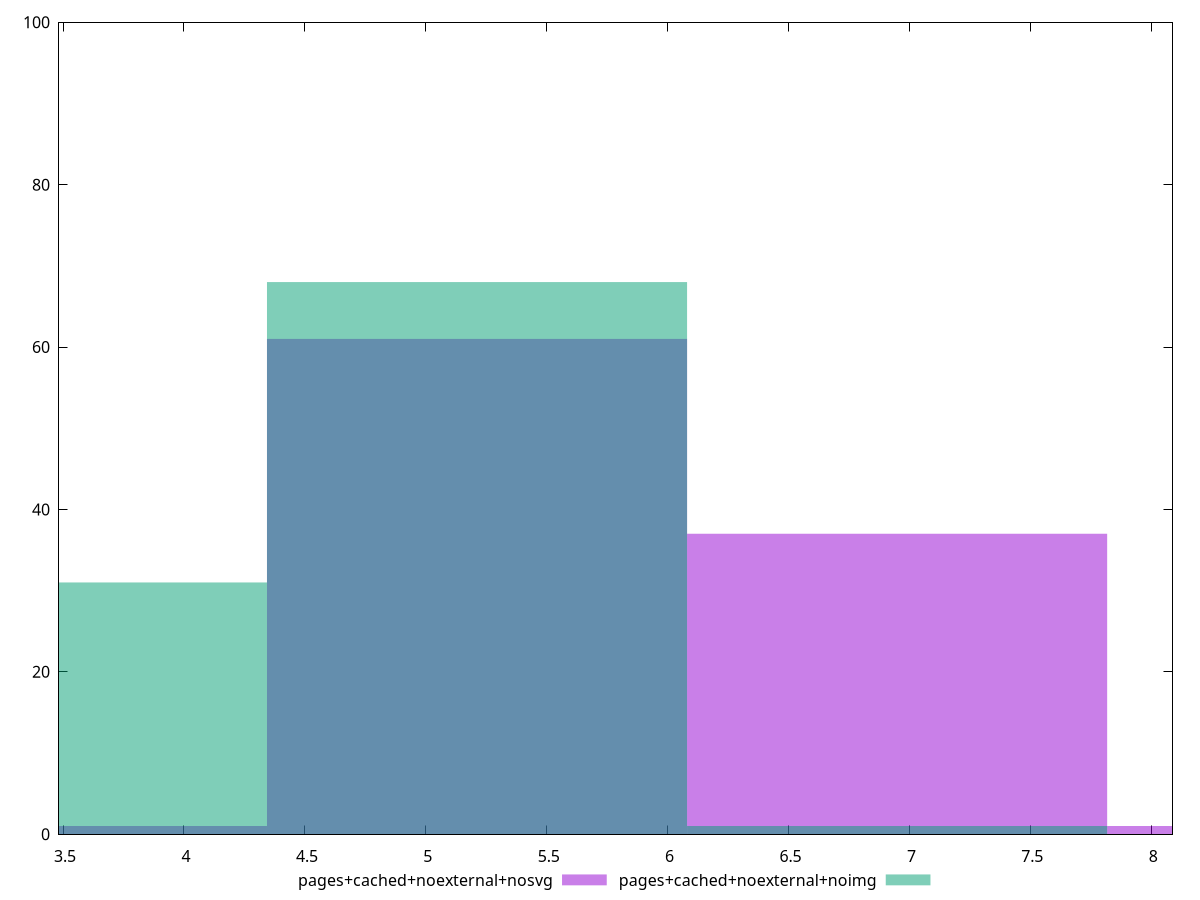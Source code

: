 reset

$pagesCachedNoexternalNosvg <<EOF
6.949084579197091 37
5.211813434397818 61
3.4745422895985456 1
8.686355723996364 1
EOF

$pagesCachedNoexternalNoimg <<EOF
5.211813434397818 68
3.4745422895985456 31
6.949084579197091 1
EOF

set key outside below
set boxwidth 1.7372711447992728
set xrange [3.4831000000000008:8.087900000000001]
set yrange [0:100]
set style fill transparent solid 0.5 noborder
set terminal svg size 640, 500 enhanced background rgb 'white'
set output "report_00007_2020-12-11T15:55:29.892Z/network-server-latency/comparison/histogram/7_vs_8.svg"

plot $pagesCachedNoexternalNosvg title "pages+cached+noexternal+nosvg" with boxes, \
     $pagesCachedNoexternalNoimg title "pages+cached+noexternal+noimg" with boxes

reset
